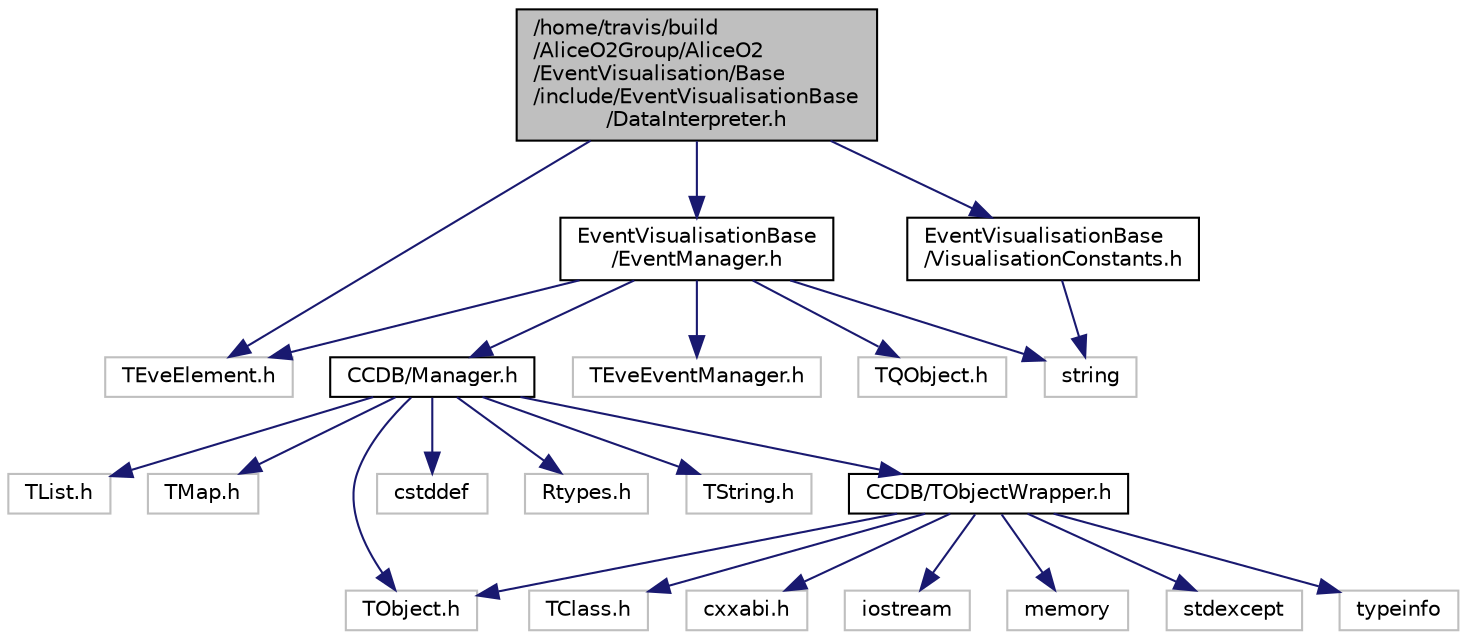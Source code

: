 digraph "/home/travis/build/AliceO2Group/AliceO2/EventVisualisation/Base/include/EventVisualisationBase/DataInterpreter.h"
{
 // INTERACTIVE_SVG=YES
  bgcolor="transparent";
  edge [fontname="Helvetica",fontsize="10",labelfontname="Helvetica",labelfontsize="10"];
  node [fontname="Helvetica",fontsize="10",shape=record];
  Node1 [label="/home/travis/build\l/AliceO2Group/AliceO2\l/EventVisualisation/Base\l/include/EventVisualisationBase\l/DataInterpreter.h",height=0.2,width=0.4,color="black", fillcolor="grey75", style="filled" fontcolor="black"];
  Node1 -> Node2 [color="midnightblue",fontsize="10",style="solid",fontname="Helvetica"];
  Node2 [label="EventVisualisationBase\l/EventManager.h",height=0.2,width=0.4,color="black",URL="$d8/d25/EventManager_8h.html"];
  Node2 -> Node3 [color="midnightblue",fontsize="10",style="solid",fontname="Helvetica"];
  Node3 [label="CCDB/Manager.h",height=0.2,width=0.4,color="black",URL="$d1/da0/Manager_8h.html"];
  Node3 -> Node4 [color="midnightblue",fontsize="10",style="solid",fontname="Helvetica"];
  Node4 [label="TList.h",height=0.2,width=0.4,color="grey75"];
  Node3 -> Node5 [color="midnightblue",fontsize="10",style="solid",fontname="Helvetica"];
  Node5 [label="TMap.h",height=0.2,width=0.4,color="grey75"];
  Node3 -> Node6 [color="midnightblue",fontsize="10",style="solid",fontname="Helvetica"];
  Node6 [label="TObject.h",height=0.2,width=0.4,color="grey75"];
  Node3 -> Node7 [color="midnightblue",fontsize="10",style="solid",fontname="Helvetica"];
  Node7 [label="cstddef",height=0.2,width=0.4,color="grey75"];
  Node3 -> Node8 [color="midnightblue",fontsize="10",style="solid",fontname="Helvetica"];
  Node8 [label="Rtypes.h",height=0.2,width=0.4,color="grey75"];
  Node3 -> Node9 [color="midnightblue",fontsize="10",style="solid",fontname="Helvetica"];
  Node9 [label="TString.h",height=0.2,width=0.4,color="grey75"];
  Node3 -> Node10 [color="midnightblue",fontsize="10",style="solid",fontname="Helvetica"];
  Node10 [label="CCDB/TObjectWrapper.h",height=0.2,width=0.4,color="black",URL="$d7/d44/TObjectWrapper_8h.html"];
  Node10 -> Node11 [color="midnightblue",fontsize="10",style="solid",fontname="Helvetica"];
  Node11 [label="TClass.h",height=0.2,width=0.4,color="grey75"];
  Node10 -> Node6 [color="midnightblue",fontsize="10",style="solid",fontname="Helvetica"];
  Node10 -> Node12 [color="midnightblue",fontsize="10",style="solid",fontname="Helvetica"];
  Node12 [label="cxxabi.h",height=0.2,width=0.4,color="grey75"];
  Node10 -> Node13 [color="midnightblue",fontsize="10",style="solid",fontname="Helvetica"];
  Node13 [label="iostream",height=0.2,width=0.4,color="grey75"];
  Node10 -> Node14 [color="midnightblue",fontsize="10",style="solid",fontname="Helvetica"];
  Node14 [label="memory",height=0.2,width=0.4,color="grey75"];
  Node10 -> Node15 [color="midnightblue",fontsize="10",style="solid",fontname="Helvetica"];
  Node15 [label="stdexcept",height=0.2,width=0.4,color="grey75"];
  Node10 -> Node16 [color="midnightblue",fontsize="10",style="solid",fontname="Helvetica"];
  Node16 [label="typeinfo",height=0.2,width=0.4,color="grey75"];
  Node2 -> Node17 [color="midnightblue",fontsize="10",style="solid",fontname="Helvetica"];
  Node17 [label="TEveElement.h",height=0.2,width=0.4,color="grey75"];
  Node2 -> Node18 [color="midnightblue",fontsize="10",style="solid",fontname="Helvetica"];
  Node18 [label="TEveEventManager.h",height=0.2,width=0.4,color="grey75"];
  Node2 -> Node19 [color="midnightblue",fontsize="10",style="solid",fontname="Helvetica"];
  Node19 [label="TQObject.h",height=0.2,width=0.4,color="grey75"];
  Node2 -> Node20 [color="midnightblue",fontsize="10",style="solid",fontname="Helvetica"];
  Node20 [label="string",height=0.2,width=0.4,color="grey75"];
  Node1 -> Node21 [color="midnightblue",fontsize="10",style="solid",fontname="Helvetica"];
  Node21 [label="EventVisualisationBase\l/VisualisationConstants.h",height=0.2,width=0.4,color="black",URL="$d6/d7c/VisualisationConstants_8h.html"];
  Node21 -> Node20 [color="midnightblue",fontsize="10",style="solid",fontname="Helvetica"];
  Node1 -> Node17 [color="midnightblue",fontsize="10",style="solid",fontname="Helvetica"];
}
